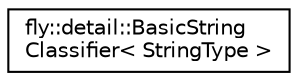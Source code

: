 digraph "Graphical Class Hierarchy"
{
 // LATEX_PDF_SIZE
  edge [fontname="Helvetica",fontsize="10",labelfontname="Helvetica",labelfontsize="10"];
  node [fontname="Helvetica",fontsize="10",shape=record];
  rankdir="LR";
  Node0 [label="fly::detail::BasicString\lClassifier\< StringType \>",height=0.2,width=0.4,color="black", fillcolor="white", style="filled",URL="$classfly_1_1detail_1_1_basic_string_classifier.html",tooltip=" "];
}
